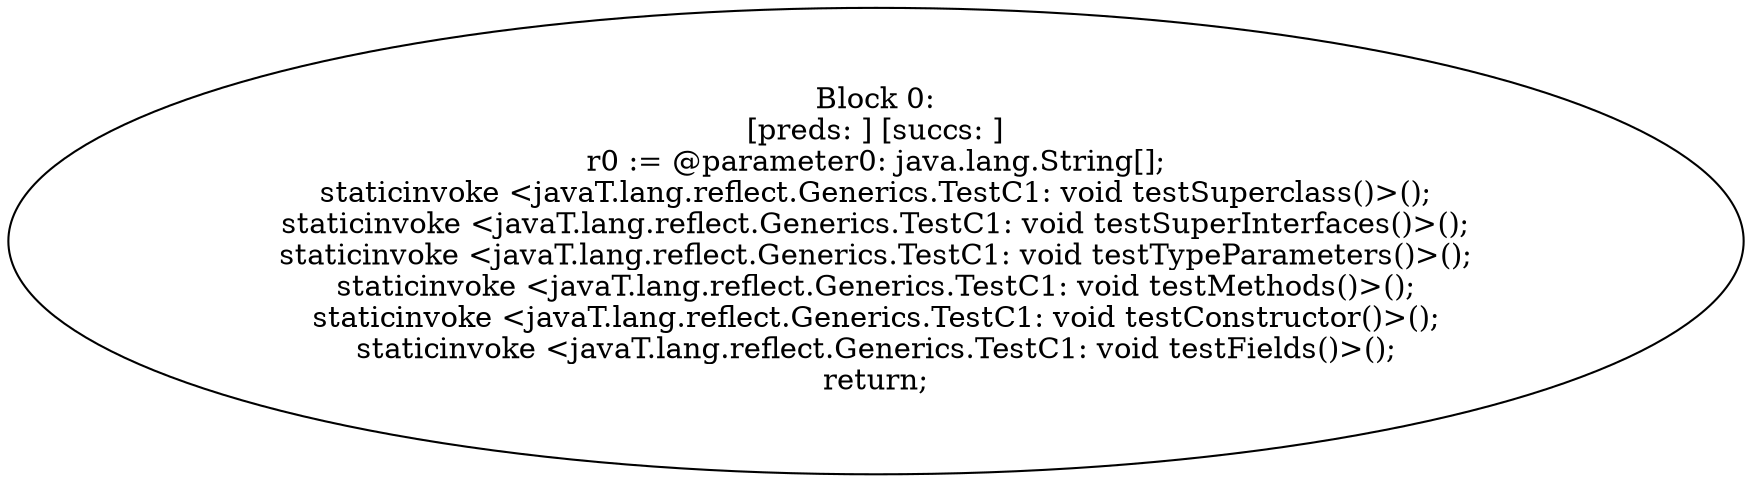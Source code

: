 digraph "unitGraph" {
    "Block 0:
[preds: ] [succs: ]
r0 := @parameter0: java.lang.String[];
staticinvoke <javaT.lang.reflect.Generics.TestC1: void testSuperclass()>();
staticinvoke <javaT.lang.reflect.Generics.TestC1: void testSuperInterfaces()>();
staticinvoke <javaT.lang.reflect.Generics.TestC1: void testTypeParameters()>();
staticinvoke <javaT.lang.reflect.Generics.TestC1: void testMethods()>();
staticinvoke <javaT.lang.reflect.Generics.TestC1: void testConstructor()>();
staticinvoke <javaT.lang.reflect.Generics.TestC1: void testFields()>();
return;
"
}
